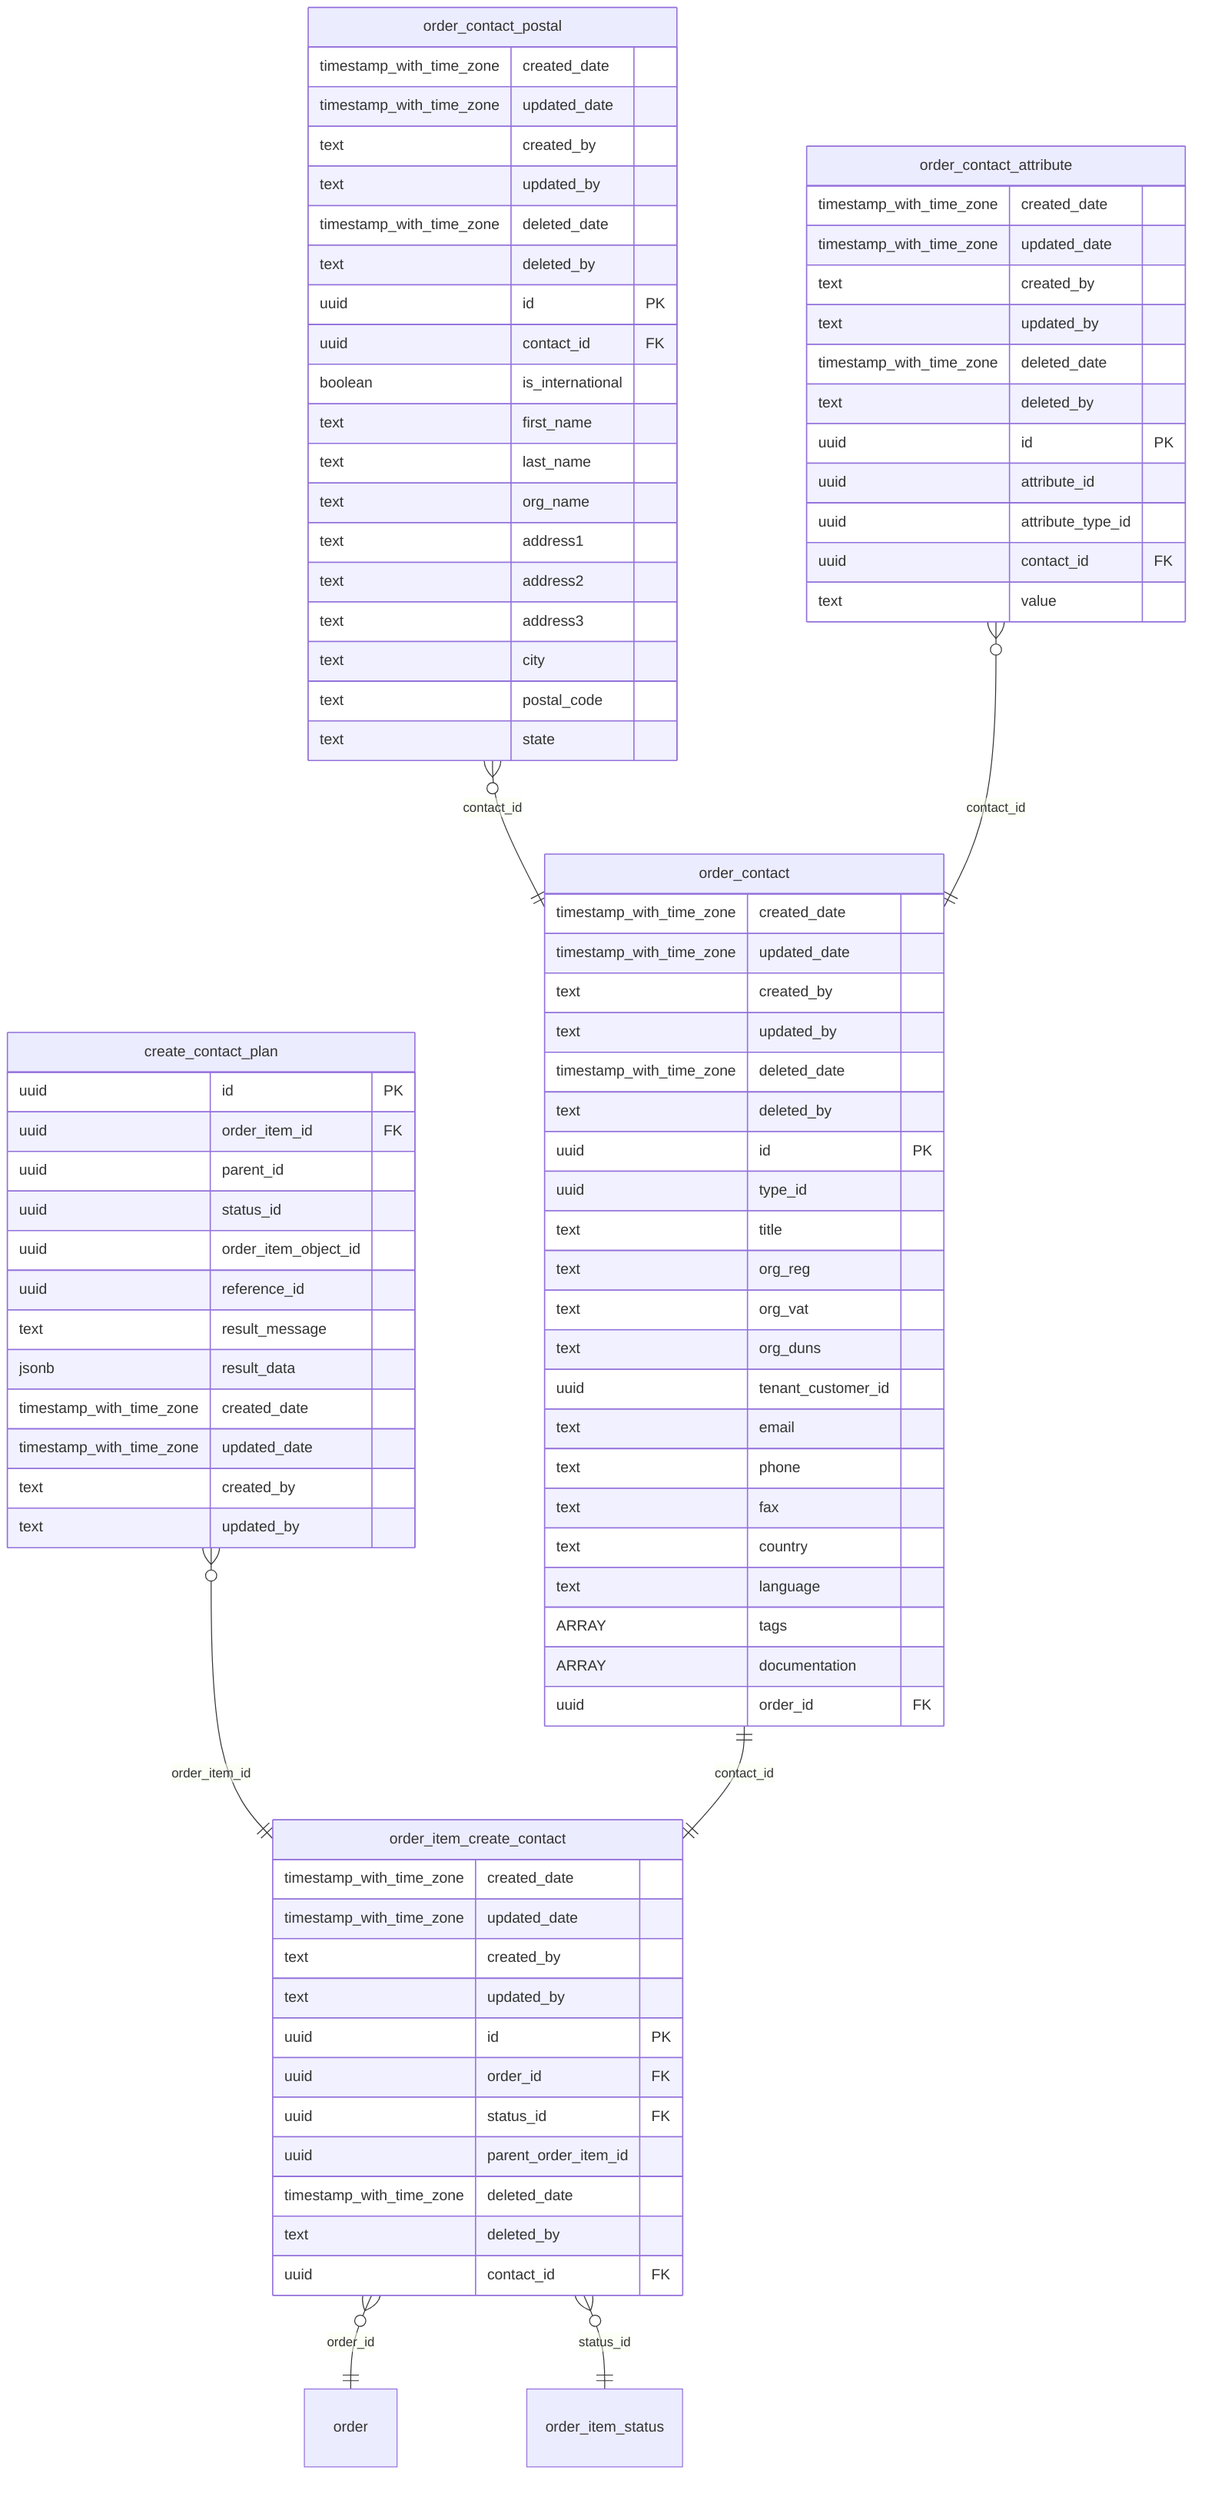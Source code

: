 erDiagram

   order_contact {
        timestamp_with_time_zone created_date 
        timestamp_with_time_zone updated_date 
        text created_by 
        text updated_by 
        timestamp_with_time_zone deleted_date 
        text deleted_by 
        uuid id PK
        uuid type_id 
        text title 
        text org_reg 
        text org_vat 
        text org_duns 
        uuid tenant_customer_id 
        text email 
        text phone 
        text fax 
        text country 
        text language 
        ARRAY tags 
        ARRAY documentation 
        uuid order_id FK
        
    }
    order_item_create_contact {
        timestamp_with_time_zone created_date 
        timestamp_with_time_zone updated_date 
        text created_by 
        text updated_by 
        uuid id PK
        uuid order_id FK
        uuid status_id FK
        uuid parent_order_item_id 
        timestamp_with_time_zone deleted_date 
        text deleted_by 
        uuid contact_id FK
    }

    create_contact_plan {
        uuid id PK
        uuid order_item_id FK
        uuid parent_id 
        uuid status_id 
        uuid order_item_object_id 
        uuid reference_id 
        text result_message 
        jsonb result_data 
        timestamp_with_time_zone created_date 
        timestamp_with_time_zone updated_date 
        text created_by 
        text updated_by 
    }

    order_contact_postal {
        timestamp_with_time_zone created_date 
        timestamp_with_time_zone updated_date 
        text created_by 
        text updated_by 
        timestamp_with_time_zone deleted_date 
        text deleted_by 
        uuid id PK
        uuid contact_id FK
        boolean is_international 
        text first_name 
        text last_name 
        text org_name 
        text address1 
        text address2 
        text address3 
        text city 
        text postal_code 
        text state 
    }

    order_contact_attribute {
        timestamp_with_time_zone created_date 
        timestamp_with_time_zone updated_date 
        text created_by 
        text updated_by 
        timestamp_with_time_zone deleted_date 
        text deleted_by 
        uuid id PK
        uuid attribute_id 
        uuid attribute_type_id 
        uuid contact_id FK
        text value 
    }

    order_item_create_contact }o--|| order : "order_id"
    order_item_create_contact }o--|| order_item_status : "status_id"
    create_contact_plan }o--|| order_item_create_contact : "order_item_id"
    order_contact_postal }o--|| order_contact : "contact_id"
    order_contact_attribute }o--|| order_contact : "contact_id"
    order_contact ||--|| order_item_create_contact : "contact_id"